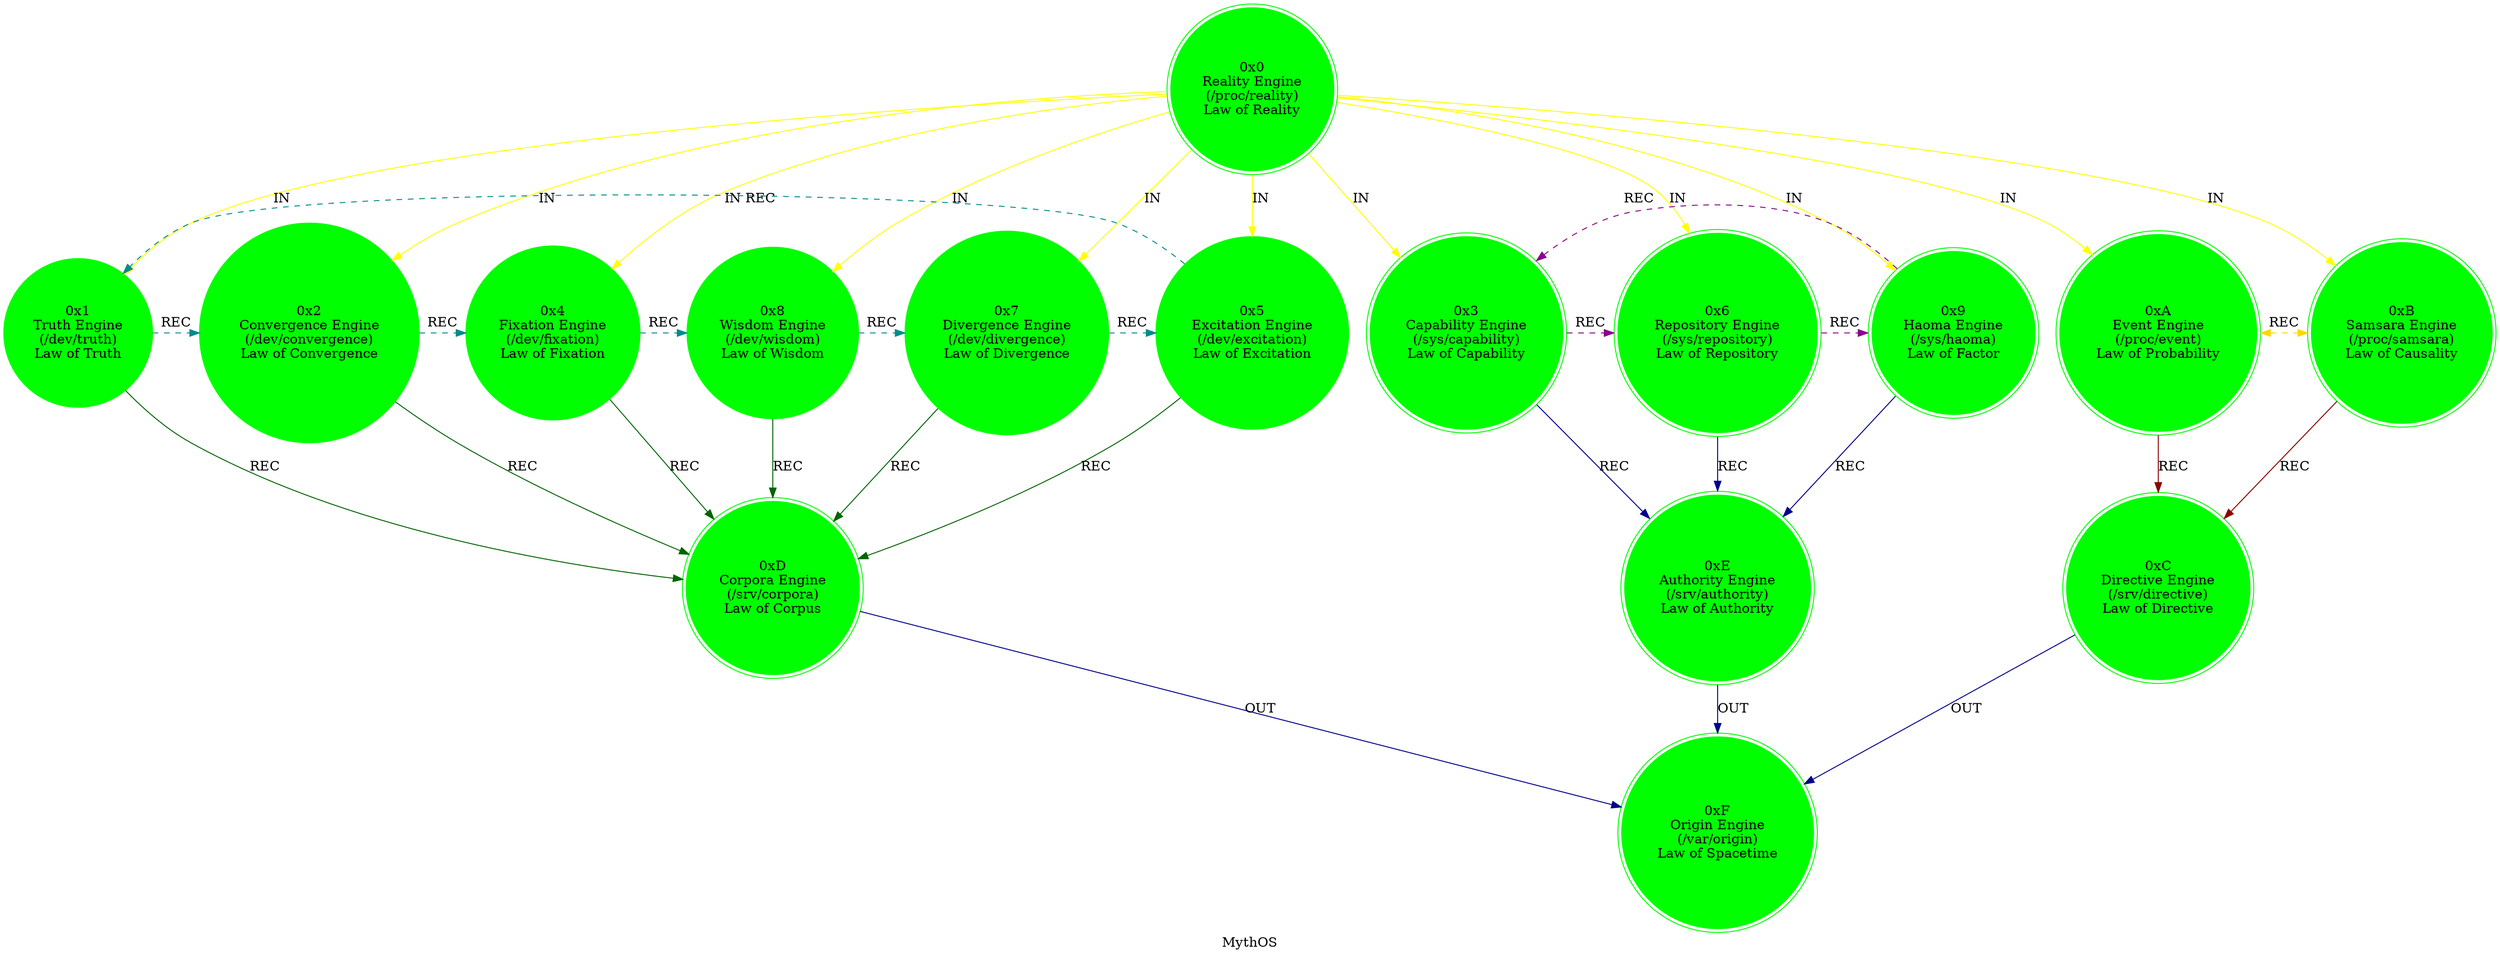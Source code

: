 strict digraph G {
    label = "MythOS";
    style = filled;
    color = grey90;
    node [shape = circle; style = filled; color = green;];
    edge [color = darkgray;];
    
    spark_0_mythos_t [label = "0x0\nReality Engine\n(/proc/reality)\nLaw of Reality";shape = doublecircle;comment = "The Kernel";];
    spark_1_mythos_t [label = "0x1\nTruth Engine\n(/dev/truth)\nLaw of Truth";comment = "Axiomatic Verification";];
    spark_2_mythos_t [label = "0x2\nConvergence Engine\n(/dev/convergence)\nLaw of Convergence";comment = "Unification Management";];
    spark_4_mythos_t [label = "0x4\nFixation Engine\n(/dev/fixation)\nLaw of Fixation";comment = "Rhythm Management";];
    spark_8_mythos_t [label = "0x8\nWisdom Engine\n(/dev/wisdom)\nLaw of Wisdom";comment = "Adaptive Verification";];
    spark_7_mythos_t [label = "0x7\nDivergence Engine\n(/dev/divergence)\nLaw of Divergence";comment = "Diversity Management";];
    spark_5_mythos_t [label = "0x5\nExcitation Engine\n(/dev/excitation)\nLaw of Excitation";comment = "Pattern Management";];
    spark_3_mythos_t [label = "0x3\nCapability Engine\n(/sys/capability)\nLaw of Capability";shape = doublecircle;comment = "Capability System";];
    spark_6_mythos_t [label = "0x6\nRepository Engine\n(/sys/repository)\nLaw of Repository";shape = doublecircle;comment = "Storage System";];
    spark_9_mythos_t [label = "0x9\nHaoma Engine\n(/sys/haoma)\nLaw of Factor";shape = doublecircle;comment = "Entity Recursion Descriptor Engine";];
    spark_a_mythos_t [label = "0xA\nEvent Engine\n(/proc/event)\nLaw of Probability";shape = doublecircle;comment = "Probability Field";];
    spark_b_mythos_t [label = "0xB\nSamsara Engine\n(/proc/samsara)\nLaw of Causality";shape = doublecircle;comment = "Causality Enforcement";];
    spark_c_mythos_t [label = "0xC\nDirective Engine\n(/srv/directive)\nLaw of Directive";shape = doublecircle;comment = "Rule Arbitration";];
    spark_d_mythos_t [label = "0xD\nCorpora Engine\n(/srv/corpora)\nLaw of Corpus";shape = doublecircle;comment = "Entity Manifestation Engine";];
    spark_e_mythos_t [label = "0xE\nAuthority Engine\n(/srv/authority)\nLaw of Authority";shape = doublecircle;comment = "Entity Access Control";];
    spark_f_mythos_t [label = "0xF\nOrigin Engine\n(/var/origin)\nLaw of Spacetime";shape = doublecircle;comment = "";];
    
    // IN = Input
    // OUT = Output
    // REC = Recursion
    spark_0_mythos_t -> {spark_a_mythos_t spark_b_mythos_t spark_1_mythos_t spark_2_mythos_t spark_3_mythos_t spark_4_mythos_t spark_5_mythos_t spark_6_mythos_t spark_7_mythos_t spark_8_mythos_t spark_9_mythos_t} [label = "IN"; color = yellow; comment = "";];
    
    {spark_a_mythos_t spark_b_mythos_t} -> spark_c_mythos_t [label = "REC"; color = darkred; comment = "";];
    {spark_1_mythos_t spark_2_mythos_t spark_4_mythos_t spark_8_mythos_t spark_7_mythos_t spark_5_mythos_t} -> spark_d_mythos_t [label = "REC"; color = darkgreen; comment = "";];
    {spark_3_mythos_t spark_6_mythos_t spark_9_mythos_t} -> spark_e_mythos_t [label = "REC"; color = darkblue; comment = "";];
    
    spark_1_mythos_t -> spark_2_mythos_t -> spark_4_mythos_t -> spark_8_mythos_t -> spark_7_mythos_t -> spark_5_mythos_t -> spark_1_mythos_t [label = "REC"; color = darkcyan; comment = ""; style = dashed; constraint = false;];
    spark_3_mythos_t -> spark_6_mythos_t -> spark_9_mythos_t -> spark_3_mythos_t [label = "REC"; color = darkmagenta; comment = ""; style = dashed; constraint = false;];
    spark_a_mythos_t -> spark_b_mythos_t [label = "REC"; color = gold; comment = ""; style = dashed; constraint = false; dir = both;];
    
    {spark_c_mythos_t spark_d_mythos_t spark_e_mythos_t} -> spark_f_mythos_t [label = "OUT"; color = darkblue; comment = "";];
}